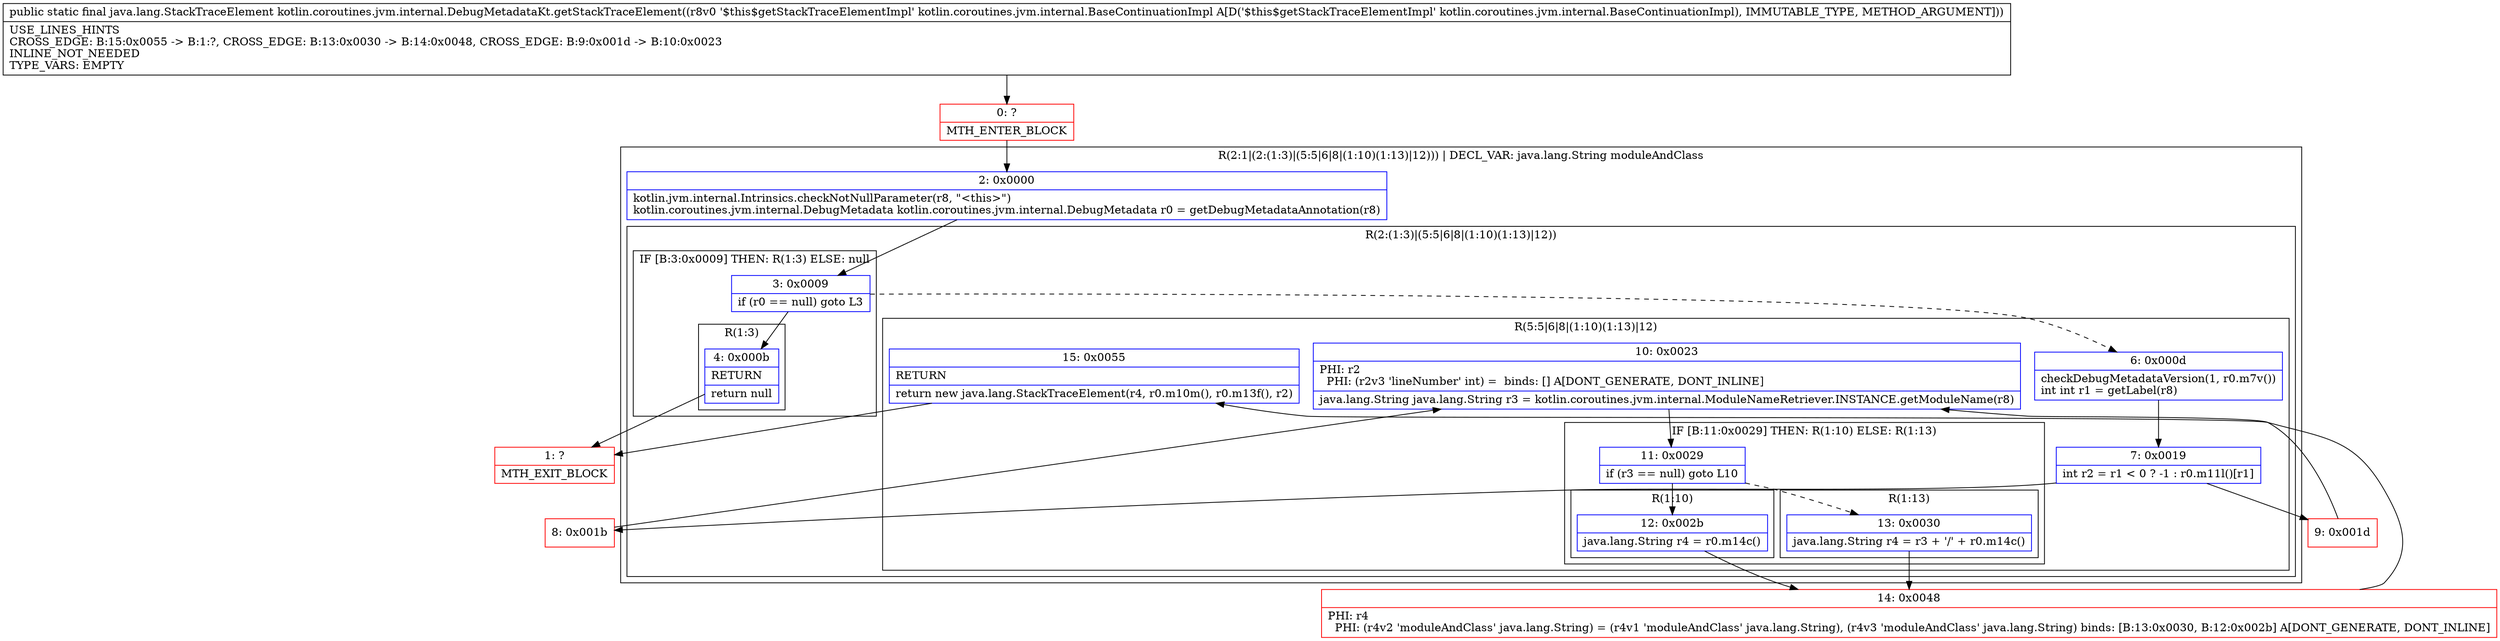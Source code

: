 digraph "CFG forkotlin.coroutines.jvm.internal.DebugMetadataKt.getStackTraceElement(Lkotlin\/coroutines\/jvm\/internal\/BaseContinuationImpl;)Ljava\/lang\/StackTraceElement;" {
subgraph cluster_Region_2053102485 {
label = "R(2:1|(2:(1:3)|(5:5|6|8|(1:10)(1:13)|12))) | DECL_VAR: java.lang.String moduleAndClass\l";
node [shape=record,color=blue];
Node_2 [shape=record,label="{2\:\ 0x0000|kotlin.jvm.internal.Intrinsics.checkNotNullParameter(r8, \"\<this\>\")\lkotlin.coroutines.jvm.internal.DebugMetadata kotlin.coroutines.jvm.internal.DebugMetadata r0 = getDebugMetadataAnnotation(r8)\l}"];
subgraph cluster_Region_152845606 {
label = "R(2:(1:3)|(5:5|6|8|(1:10)(1:13)|12))";
node [shape=record,color=blue];
subgraph cluster_IfRegion_1914426572 {
label = "IF [B:3:0x0009] THEN: R(1:3) ELSE: null";
node [shape=record,color=blue];
Node_3 [shape=record,label="{3\:\ 0x0009|if (r0 == null) goto L3\l}"];
subgraph cluster_Region_1779530810 {
label = "R(1:3)";
node [shape=record,color=blue];
Node_4 [shape=record,label="{4\:\ 0x000b|RETURN\l|return null\l}"];
}
}
subgraph cluster_Region_712773271 {
label = "R(5:5|6|8|(1:10)(1:13)|12)";
node [shape=record,color=blue];
Node_6 [shape=record,label="{6\:\ 0x000d|checkDebugMetadataVersion(1, r0.m7v())\lint int r1 = getLabel(r8)\l}"];
Node_7 [shape=record,label="{7\:\ 0x0019|int r2 = r1 \< 0 ? \-1 : r0.m11l()[r1]\l}"];
Node_10 [shape=record,label="{10\:\ 0x0023|PHI: r2 \l  PHI: (r2v3 'lineNumber' int) =  binds: [] A[DONT_GENERATE, DONT_INLINE]\l|java.lang.String java.lang.String r3 = kotlin.coroutines.jvm.internal.ModuleNameRetriever.INSTANCE.getModuleName(r8)\l}"];
subgraph cluster_IfRegion_302936403 {
label = "IF [B:11:0x0029] THEN: R(1:10) ELSE: R(1:13)";
node [shape=record,color=blue];
Node_11 [shape=record,label="{11\:\ 0x0029|if (r3 == null) goto L10\l}"];
subgraph cluster_Region_974690381 {
label = "R(1:10)";
node [shape=record,color=blue];
Node_12 [shape=record,label="{12\:\ 0x002b|java.lang.String r4 = r0.m14c()\l}"];
}
subgraph cluster_Region_1042251752 {
label = "R(1:13)";
node [shape=record,color=blue];
Node_13 [shape=record,label="{13\:\ 0x0030|java.lang.String r4 = r3 + '\/' + r0.m14c()\l}"];
}
}
Node_15 [shape=record,label="{15\:\ 0x0055|RETURN\l|return new java.lang.StackTraceElement(r4, r0.m10m(), r0.m13f(), r2)\l}"];
}
}
}
Node_0 [shape=record,color=red,label="{0\:\ ?|MTH_ENTER_BLOCK\l}"];
Node_1 [shape=record,color=red,label="{1\:\ ?|MTH_EXIT_BLOCK\l}"];
Node_8 [shape=record,color=red,label="{8\:\ 0x001b}"];
Node_14 [shape=record,color=red,label="{14\:\ 0x0048|PHI: r4 \l  PHI: (r4v2 'moduleAndClass' java.lang.String) = (r4v1 'moduleAndClass' java.lang.String), (r4v3 'moduleAndClass' java.lang.String) binds: [B:13:0x0030, B:12:0x002b] A[DONT_GENERATE, DONT_INLINE]\l}"];
Node_9 [shape=record,color=red,label="{9\:\ 0x001d}"];
MethodNode[shape=record,label="{public static final java.lang.StackTraceElement kotlin.coroutines.jvm.internal.DebugMetadataKt.getStackTraceElement((r8v0 '$this$getStackTraceElementImpl' kotlin.coroutines.jvm.internal.BaseContinuationImpl A[D('$this$getStackTraceElementImpl' kotlin.coroutines.jvm.internal.BaseContinuationImpl), IMMUTABLE_TYPE, METHOD_ARGUMENT]))  | USE_LINES_HINTS\lCROSS_EDGE: B:15:0x0055 \-\> B:1:?, CROSS_EDGE: B:13:0x0030 \-\> B:14:0x0048, CROSS_EDGE: B:9:0x001d \-\> B:10:0x0023\lINLINE_NOT_NEEDED\lTYPE_VARS: EMPTY\l}"];
MethodNode -> Node_0;Node_2 -> Node_3;
Node_3 -> Node_4;
Node_3 -> Node_6[style=dashed];
Node_4 -> Node_1;
Node_6 -> Node_7;
Node_7 -> Node_8;
Node_7 -> Node_9;
Node_10 -> Node_11;
Node_11 -> Node_12;
Node_11 -> Node_13[style=dashed];
Node_12 -> Node_14;
Node_13 -> Node_14;
Node_15 -> Node_1;
Node_0 -> Node_2;
Node_8 -> Node_10;
Node_14 -> Node_15;
Node_9 -> Node_10;
}

